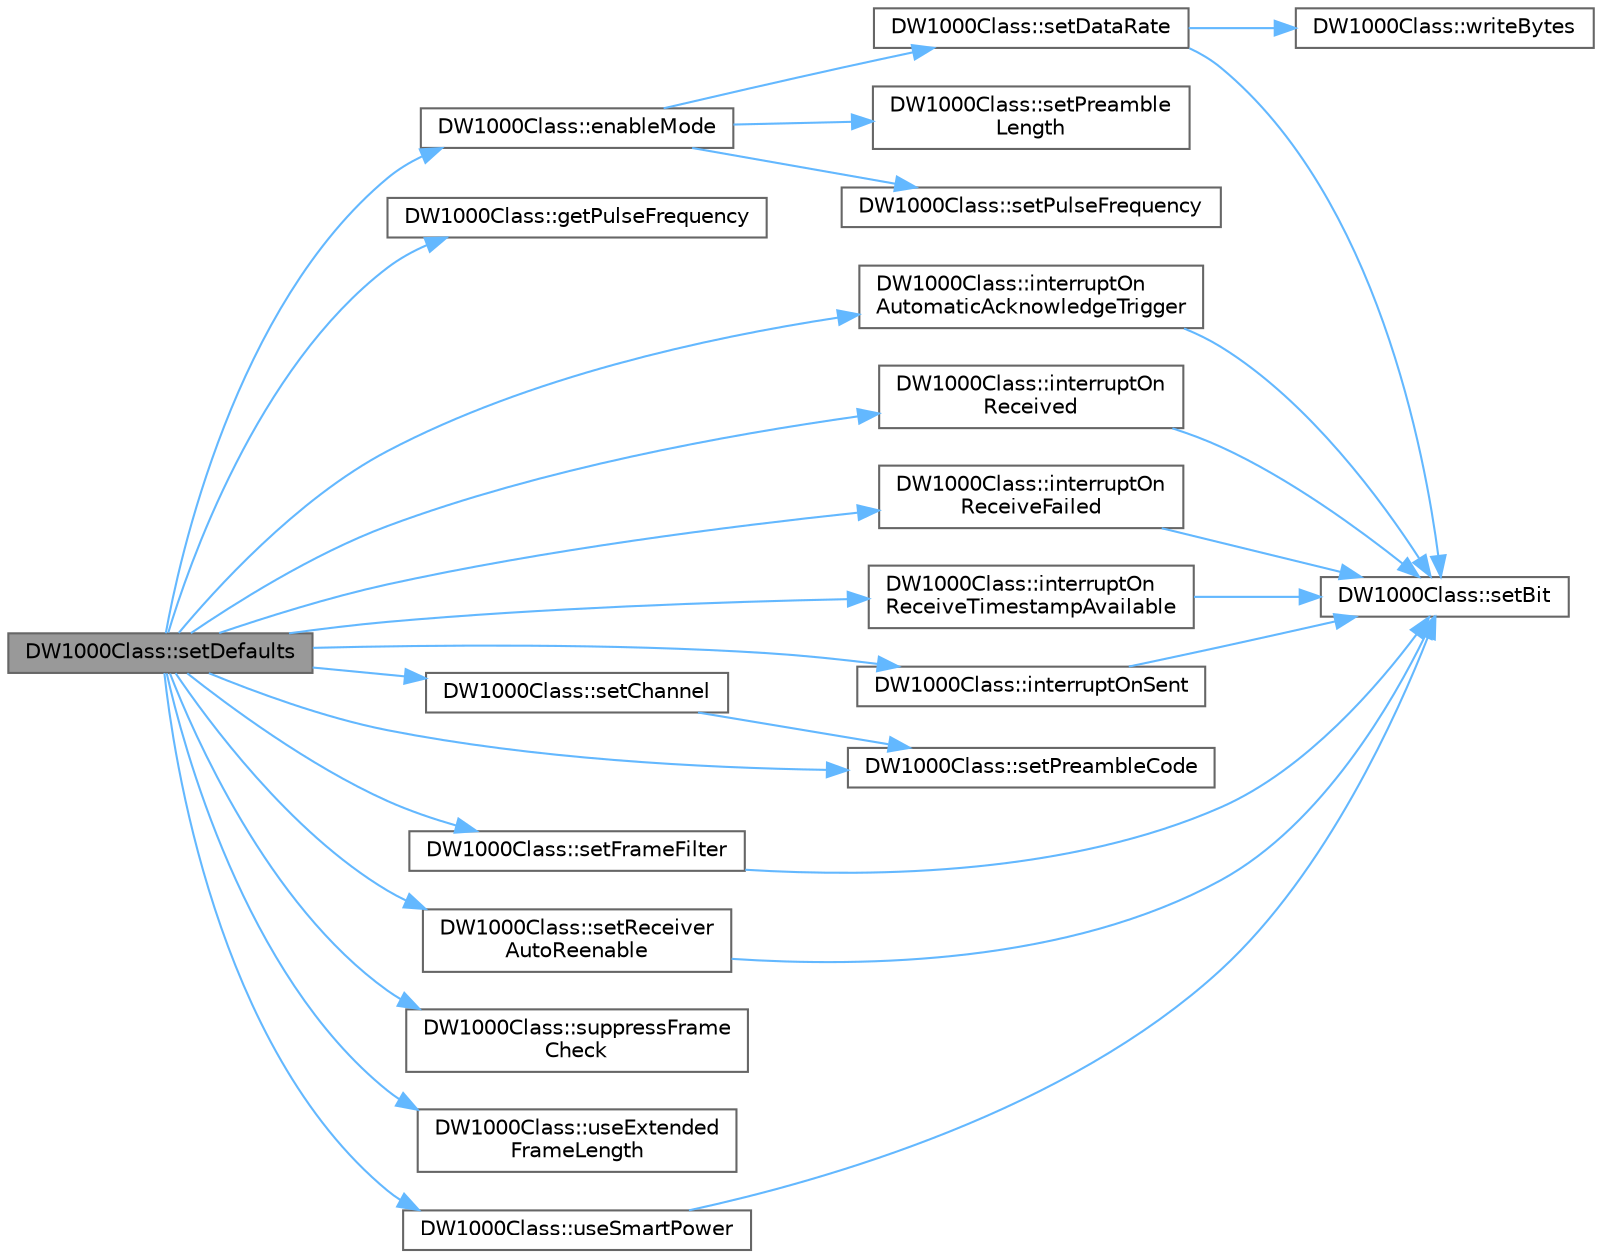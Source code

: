 digraph "DW1000Class::setDefaults"
{
 // LATEX_PDF_SIZE
  bgcolor="transparent";
  edge [fontname=Helvetica,fontsize=10,labelfontname=Helvetica,labelfontsize=10];
  node [fontname=Helvetica,fontsize=10,shape=box,height=0.2,width=0.4];
  rankdir="LR";
  Node1 [id="Node000001",label="DW1000Class::setDefaults",height=0.2,width=0.4,color="gray40", fillcolor="grey60", style="filled", fontcolor="black",tooltip=" "];
  Node1 -> Node2 [id="edge1_Node000001_Node000002",color="steelblue1",style="solid",tooltip=" "];
  Node2 [id="Node000002",label="DW1000Class::enableMode",height=0.2,width=0.4,color="grey40", fillcolor="white", style="filled",URL="$class_d_w1000_class.html#a3e0701b9373ec91c3e01ec96a0165ff8",tooltip=" "];
  Node2 -> Node3 [id="edge2_Node000002_Node000003",color="steelblue1",style="solid",tooltip=" "];
  Node3 [id="Node000003",label="DW1000Class::setDataRate",height=0.2,width=0.4,color="grey40", fillcolor="white", style="filled",URL="$class_d_w1000_class.html#a33a0d48330a15629d8b98068d385bb4f",tooltip=" "];
  Node3 -> Node4 [id="edge3_Node000003_Node000004",color="steelblue1",style="solid",tooltip=" "];
  Node4 [id="Node000004",label="DW1000Class::setBit",height=0.2,width=0.4,color="grey40", fillcolor="white", style="filled",URL="$class_d_w1000_class.html#a14b341e885a725909445c2a28b1efdfa",tooltip=" "];
  Node3 -> Node5 [id="edge4_Node000003_Node000005",color="steelblue1",style="solid",tooltip=" "];
  Node5 [id="Node000005",label="DW1000Class::writeBytes",height=0.2,width=0.4,color="grey40", fillcolor="white", style="filled",URL="$class_d_w1000_class.html#a0772ea0dca8931657f4cca4570cf000d",tooltip=" "];
  Node2 -> Node6 [id="edge5_Node000002_Node000006",color="steelblue1",style="solid",tooltip=" "];
  Node6 [id="Node000006",label="DW1000Class::setPreamble\lLength",height=0.2,width=0.4,color="grey40", fillcolor="white", style="filled",URL="$class_d_w1000_class.html#a49962ad99ef5c1cccd01c55bb4dbfa36",tooltip=" "];
  Node2 -> Node7 [id="edge6_Node000002_Node000007",color="steelblue1",style="solid",tooltip=" "];
  Node7 [id="Node000007",label="DW1000Class::setPulseFrequency",height=0.2,width=0.4,color="grey40", fillcolor="white", style="filled",URL="$class_d_w1000_class.html#a06b2868d23f50189b22b6a67f089e04d",tooltip=" "];
  Node1 -> Node8 [id="edge7_Node000001_Node000008",color="steelblue1",style="solid",tooltip=" "];
  Node8 [id="Node000008",label="DW1000Class::getPulseFrequency",height=0.2,width=0.4,color="grey40", fillcolor="white", style="filled",URL="$class_d_w1000_class.html#a22468e4271cf51cbec24eaeb48ec7594",tooltip=" "];
  Node1 -> Node9 [id="edge8_Node000001_Node000009",color="steelblue1",style="solid",tooltip=" "];
  Node9 [id="Node000009",label="DW1000Class::interruptOn\lAutomaticAcknowledgeTrigger",height=0.2,width=0.4,color="grey40", fillcolor="white", style="filled",URL="$class_d_w1000_class.html#a9f4657110d02779f0de43d85b8725396",tooltip=" "];
  Node9 -> Node4 [id="edge9_Node000009_Node000004",color="steelblue1",style="solid",tooltip=" "];
  Node1 -> Node10 [id="edge10_Node000001_Node000010",color="steelblue1",style="solid",tooltip=" "];
  Node10 [id="Node000010",label="DW1000Class::interruptOn\lReceived",height=0.2,width=0.4,color="grey40", fillcolor="white", style="filled",URL="$class_d_w1000_class.html#acc5fc4e41a2ab337a70e95dbc215aebe",tooltip=" "];
  Node10 -> Node4 [id="edge11_Node000010_Node000004",color="steelblue1",style="solid",tooltip=" "];
  Node1 -> Node11 [id="edge12_Node000001_Node000011",color="steelblue1",style="solid",tooltip=" "];
  Node11 [id="Node000011",label="DW1000Class::interruptOn\lReceiveFailed",height=0.2,width=0.4,color="grey40", fillcolor="white", style="filled",URL="$class_d_w1000_class.html#a472093d784aa8416285ee765688ab773",tooltip=" "];
  Node11 -> Node4 [id="edge13_Node000011_Node000004",color="steelblue1",style="solid",tooltip=" "];
  Node1 -> Node12 [id="edge14_Node000001_Node000012",color="steelblue1",style="solid",tooltip=" "];
  Node12 [id="Node000012",label="DW1000Class::interruptOn\lReceiveTimestampAvailable",height=0.2,width=0.4,color="grey40", fillcolor="white", style="filled",URL="$class_d_w1000_class.html#a597f9d029985f7c4bad31b4b1a8febd4",tooltip=" "];
  Node12 -> Node4 [id="edge15_Node000012_Node000004",color="steelblue1",style="solid",tooltip=" "];
  Node1 -> Node13 [id="edge16_Node000001_Node000013",color="steelblue1",style="solid",tooltip=" "];
  Node13 [id="Node000013",label="DW1000Class::interruptOnSent",height=0.2,width=0.4,color="grey40", fillcolor="white", style="filled",URL="$class_d_w1000_class.html#aecec6bbac162b4906be77972e00ca30c",tooltip=" "];
  Node13 -> Node4 [id="edge17_Node000013_Node000004",color="steelblue1",style="solid",tooltip=" "];
  Node1 -> Node14 [id="edge18_Node000001_Node000014",color="steelblue1",style="solid",tooltip=" "];
  Node14 [id="Node000014",label="DW1000Class::setChannel",height=0.2,width=0.4,color="grey40", fillcolor="white", style="filled",URL="$class_d_w1000_class.html#abaf3065f30fdf41eb77b99ab30f81586",tooltip=" "];
  Node14 -> Node15 [id="edge19_Node000014_Node000015",color="steelblue1",style="solid",tooltip=" "];
  Node15 [id="Node000015",label="DW1000Class::setPreambleCode",height=0.2,width=0.4,color="grey40", fillcolor="white", style="filled",URL="$class_d_w1000_class.html#a5b5f551eaa346b7c724aa9e9895cdb15",tooltip=" "];
  Node1 -> Node16 [id="edge20_Node000001_Node000016",color="steelblue1",style="solid",tooltip=" "];
  Node16 [id="Node000016",label="DW1000Class::setFrameFilter",height=0.2,width=0.4,color="grey40", fillcolor="white", style="filled",URL="$class_d_w1000_class.html#a1b9c117107dc1fed4f00f6e899fad915",tooltip=" "];
  Node16 -> Node4 [id="edge21_Node000016_Node000004",color="steelblue1",style="solid",tooltip=" "];
  Node1 -> Node15 [id="edge22_Node000001_Node000015",color="steelblue1",style="solid",tooltip=" "];
  Node1 -> Node17 [id="edge23_Node000001_Node000017",color="steelblue1",style="solid",tooltip=" "];
  Node17 [id="Node000017",label="DW1000Class::setReceiver\lAutoReenable",height=0.2,width=0.4,color="grey40", fillcolor="white", style="filled",URL="$class_d_w1000_class.html#a53e17fac6b38319d6caca584c5ab34ca",tooltip=" "];
  Node17 -> Node4 [id="edge24_Node000017_Node000004",color="steelblue1",style="solid",tooltip=" "];
  Node1 -> Node18 [id="edge25_Node000001_Node000018",color="steelblue1",style="solid",tooltip=" "];
  Node18 [id="Node000018",label="DW1000Class::suppressFrame\lCheck",height=0.2,width=0.4,color="grey40", fillcolor="white", style="filled",URL="$class_d_w1000_class.html#afde1923323b3be3212f102fad09db4e9",tooltip=" "];
  Node1 -> Node19 [id="edge26_Node000001_Node000019",color="steelblue1",style="solid",tooltip=" "];
  Node19 [id="Node000019",label="DW1000Class::useExtended\lFrameLength",height=0.2,width=0.4,color="grey40", fillcolor="white", style="filled",URL="$class_d_w1000_class.html#ad34e8cd07429db763b9e51e496c4ec1a",tooltip=" "];
  Node1 -> Node20 [id="edge27_Node000001_Node000020",color="steelblue1",style="solid",tooltip=" "];
  Node20 [id="Node000020",label="DW1000Class::useSmartPower",height=0.2,width=0.4,color="grey40", fillcolor="white", style="filled",URL="$class_d_w1000_class.html#a553b32a50b0be672319c0c6a04c3b9cf",tooltip=" "];
  Node20 -> Node4 [id="edge28_Node000020_Node000004",color="steelblue1",style="solid",tooltip=" "];
}

